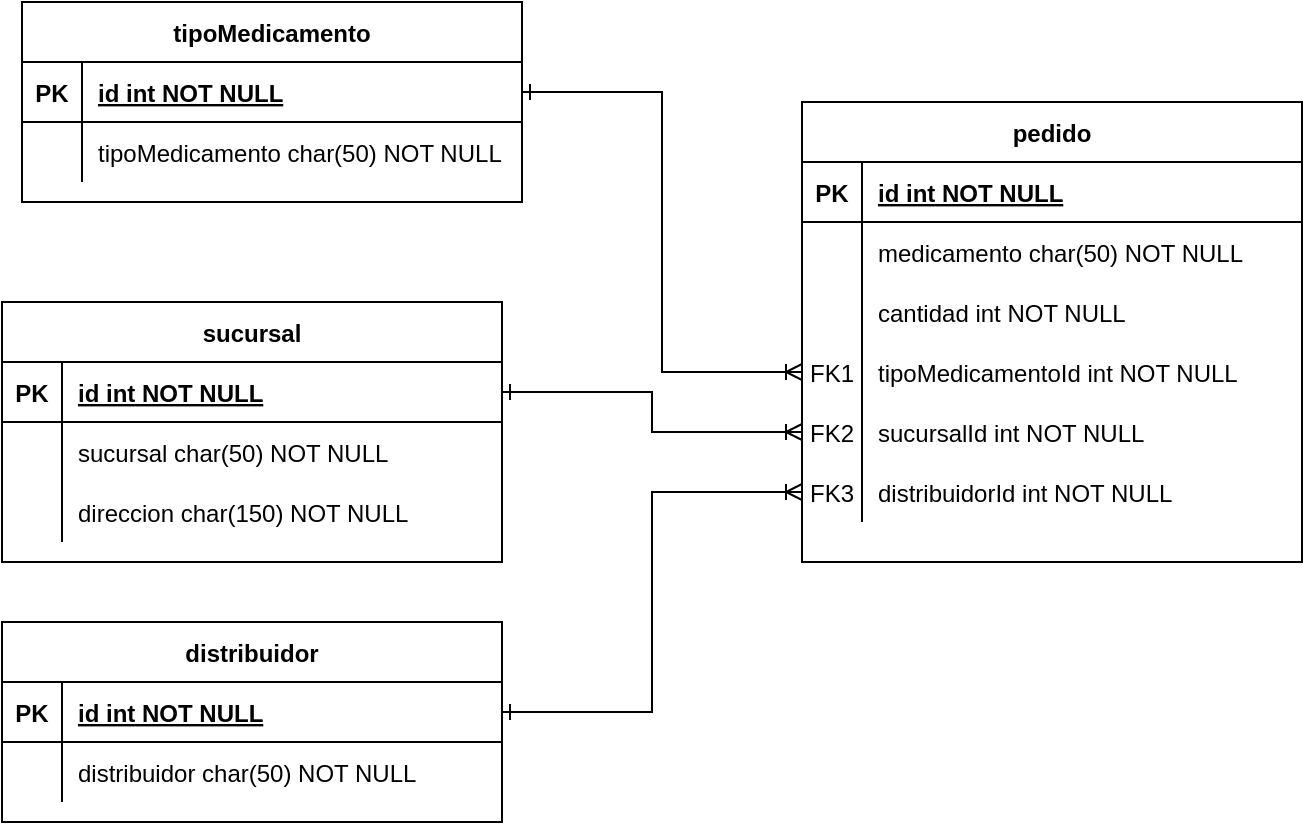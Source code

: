 <mxfile version="24.7.8">
  <diagram id="R2lEEEUBdFMjLlhIrx00" name="Page-1">
    <mxGraphModel dx="880" dy="788" grid="1" gridSize="10" guides="1" tooltips="1" connect="1" arrows="1" fold="1" page="1" pageScale="1" pageWidth="850" pageHeight="1100" math="0" shadow="0" extFonts="Permanent Marker^https://fonts.googleapis.com/css?family=Permanent+Marker">
      <root>
        <mxCell id="0" />
        <mxCell id="1" parent="0" />
        <mxCell id="s-XnbMuJp0DQDZAkzYUx-1" value="tipoMedicamento" style="shape=table;startSize=30;container=1;collapsible=1;childLayout=tableLayout;fixedRows=1;rowLines=0;fontStyle=1;align=center;resizeLast=1;" vertex="1" parent="1">
          <mxGeometry x="80" y="400" width="250" height="100" as="geometry" />
        </mxCell>
        <mxCell id="s-XnbMuJp0DQDZAkzYUx-2" value="" style="shape=partialRectangle;collapsible=0;dropTarget=0;pointerEvents=0;fillColor=none;points=[[0,0.5],[1,0.5]];portConstraint=eastwest;top=0;left=0;right=0;bottom=1;" vertex="1" parent="s-XnbMuJp0DQDZAkzYUx-1">
          <mxGeometry y="30" width="250" height="30" as="geometry" />
        </mxCell>
        <mxCell id="s-XnbMuJp0DQDZAkzYUx-3" value="PK" style="shape=partialRectangle;overflow=hidden;connectable=0;fillColor=none;top=0;left=0;bottom=0;right=0;fontStyle=1;" vertex="1" parent="s-XnbMuJp0DQDZAkzYUx-2">
          <mxGeometry width="30" height="30" as="geometry">
            <mxRectangle width="30" height="30" as="alternateBounds" />
          </mxGeometry>
        </mxCell>
        <mxCell id="s-XnbMuJp0DQDZAkzYUx-4" value="id int NOT NULL " style="shape=partialRectangle;overflow=hidden;connectable=0;fillColor=none;top=0;left=0;bottom=0;right=0;align=left;spacingLeft=6;fontStyle=5;" vertex="1" parent="s-XnbMuJp0DQDZAkzYUx-2">
          <mxGeometry x="30" width="220" height="30" as="geometry">
            <mxRectangle width="220" height="30" as="alternateBounds" />
          </mxGeometry>
        </mxCell>
        <mxCell id="s-XnbMuJp0DQDZAkzYUx-5" value="" style="shape=partialRectangle;collapsible=0;dropTarget=0;pointerEvents=0;fillColor=none;points=[[0,0.5],[1,0.5]];portConstraint=eastwest;top=0;left=0;right=0;bottom=0;" vertex="1" parent="s-XnbMuJp0DQDZAkzYUx-1">
          <mxGeometry y="60" width="250" height="30" as="geometry" />
        </mxCell>
        <mxCell id="s-XnbMuJp0DQDZAkzYUx-6" value="" style="shape=partialRectangle;overflow=hidden;connectable=0;fillColor=none;top=0;left=0;bottom=0;right=0;" vertex="1" parent="s-XnbMuJp0DQDZAkzYUx-5">
          <mxGeometry width="30" height="30" as="geometry">
            <mxRectangle width="30" height="30" as="alternateBounds" />
          </mxGeometry>
        </mxCell>
        <mxCell id="s-XnbMuJp0DQDZAkzYUx-7" value="tipoMedicamento char(50) NOT NULL" style="shape=partialRectangle;overflow=hidden;connectable=0;fillColor=none;top=0;left=0;bottom=0;right=0;align=left;spacingLeft=6;" vertex="1" parent="s-XnbMuJp0DQDZAkzYUx-5">
          <mxGeometry x="30" width="220" height="30" as="geometry">
            <mxRectangle width="220" height="30" as="alternateBounds" />
          </mxGeometry>
        </mxCell>
        <mxCell id="s-XnbMuJp0DQDZAkzYUx-8" value="distribuidor" style="shape=table;startSize=30;container=1;collapsible=1;childLayout=tableLayout;fixedRows=1;rowLines=0;fontStyle=1;align=center;resizeLast=1;" vertex="1" parent="1">
          <mxGeometry x="70" y="710" width="250" height="100" as="geometry" />
        </mxCell>
        <mxCell id="s-XnbMuJp0DQDZAkzYUx-9" value="" style="shape=partialRectangle;collapsible=0;dropTarget=0;pointerEvents=0;fillColor=none;points=[[0,0.5],[1,0.5]];portConstraint=eastwest;top=0;left=0;right=0;bottom=1;" vertex="1" parent="s-XnbMuJp0DQDZAkzYUx-8">
          <mxGeometry y="30" width="250" height="30" as="geometry" />
        </mxCell>
        <mxCell id="s-XnbMuJp0DQDZAkzYUx-10" value="PK" style="shape=partialRectangle;overflow=hidden;connectable=0;fillColor=none;top=0;left=0;bottom=0;right=0;fontStyle=1;" vertex="1" parent="s-XnbMuJp0DQDZAkzYUx-9">
          <mxGeometry width="30" height="30" as="geometry">
            <mxRectangle width="30" height="30" as="alternateBounds" />
          </mxGeometry>
        </mxCell>
        <mxCell id="s-XnbMuJp0DQDZAkzYUx-11" value="id int NOT NULL " style="shape=partialRectangle;overflow=hidden;connectable=0;fillColor=none;top=0;left=0;bottom=0;right=0;align=left;spacingLeft=6;fontStyle=5;" vertex="1" parent="s-XnbMuJp0DQDZAkzYUx-9">
          <mxGeometry x="30" width="220" height="30" as="geometry">
            <mxRectangle width="220" height="30" as="alternateBounds" />
          </mxGeometry>
        </mxCell>
        <mxCell id="s-XnbMuJp0DQDZAkzYUx-12" value="" style="shape=partialRectangle;collapsible=0;dropTarget=0;pointerEvents=0;fillColor=none;points=[[0,0.5],[1,0.5]];portConstraint=eastwest;top=0;left=0;right=0;bottom=0;" vertex="1" parent="s-XnbMuJp0DQDZAkzYUx-8">
          <mxGeometry y="60" width="250" height="30" as="geometry" />
        </mxCell>
        <mxCell id="s-XnbMuJp0DQDZAkzYUx-13" value="" style="shape=partialRectangle;overflow=hidden;connectable=0;fillColor=none;top=0;left=0;bottom=0;right=0;" vertex="1" parent="s-XnbMuJp0DQDZAkzYUx-12">
          <mxGeometry width="30" height="30" as="geometry">
            <mxRectangle width="30" height="30" as="alternateBounds" />
          </mxGeometry>
        </mxCell>
        <mxCell id="s-XnbMuJp0DQDZAkzYUx-14" value="distribuidor char(50) NOT NULL" style="shape=partialRectangle;overflow=hidden;connectable=0;fillColor=none;top=0;left=0;bottom=0;right=0;align=left;spacingLeft=6;" vertex="1" parent="s-XnbMuJp0DQDZAkzYUx-12">
          <mxGeometry x="30" width="220" height="30" as="geometry">
            <mxRectangle width="220" height="30" as="alternateBounds" />
          </mxGeometry>
        </mxCell>
        <mxCell id="s-XnbMuJp0DQDZAkzYUx-15" value="sucursal" style="shape=table;startSize=30;container=1;collapsible=1;childLayout=tableLayout;fixedRows=1;rowLines=0;fontStyle=1;align=center;resizeLast=1;" vertex="1" parent="1">
          <mxGeometry x="70" y="550" width="250" height="130" as="geometry" />
        </mxCell>
        <mxCell id="s-XnbMuJp0DQDZAkzYUx-16" value="" style="shape=partialRectangle;collapsible=0;dropTarget=0;pointerEvents=0;fillColor=none;points=[[0,0.5],[1,0.5]];portConstraint=eastwest;top=0;left=0;right=0;bottom=1;" vertex="1" parent="s-XnbMuJp0DQDZAkzYUx-15">
          <mxGeometry y="30" width="250" height="30" as="geometry" />
        </mxCell>
        <mxCell id="s-XnbMuJp0DQDZAkzYUx-17" value="PK" style="shape=partialRectangle;overflow=hidden;connectable=0;fillColor=none;top=0;left=0;bottom=0;right=0;fontStyle=1;" vertex="1" parent="s-XnbMuJp0DQDZAkzYUx-16">
          <mxGeometry width="30" height="30" as="geometry">
            <mxRectangle width="30" height="30" as="alternateBounds" />
          </mxGeometry>
        </mxCell>
        <mxCell id="s-XnbMuJp0DQDZAkzYUx-18" value="id int NOT NULL " style="shape=partialRectangle;overflow=hidden;connectable=0;fillColor=none;top=0;left=0;bottom=0;right=0;align=left;spacingLeft=6;fontStyle=5;" vertex="1" parent="s-XnbMuJp0DQDZAkzYUx-16">
          <mxGeometry x="30" width="220" height="30" as="geometry">
            <mxRectangle width="220" height="30" as="alternateBounds" />
          </mxGeometry>
        </mxCell>
        <mxCell id="s-XnbMuJp0DQDZAkzYUx-19" value="" style="shape=partialRectangle;collapsible=0;dropTarget=0;pointerEvents=0;fillColor=none;points=[[0,0.5],[1,0.5]];portConstraint=eastwest;top=0;left=0;right=0;bottom=0;" vertex="1" parent="s-XnbMuJp0DQDZAkzYUx-15">
          <mxGeometry y="60" width="250" height="30" as="geometry" />
        </mxCell>
        <mxCell id="s-XnbMuJp0DQDZAkzYUx-20" value="" style="shape=partialRectangle;overflow=hidden;connectable=0;fillColor=none;top=0;left=0;bottom=0;right=0;" vertex="1" parent="s-XnbMuJp0DQDZAkzYUx-19">
          <mxGeometry width="30" height="30" as="geometry">
            <mxRectangle width="30" height="30" as="alternateBounds" />
          </mxGeometry>
        </mxCell>
        <mxCell id="s-XnbMuJp0DQDZAkzYUx-21" value="sucursal char(50) NOT NULL" style="shape=partialRectangle;overflow=hidden;connectable=0;fillColor=none;top=0;left=0;bottom=0;right=0;align=left;spacingLeft=6;" vertex="1" parent="s-XnbMuJp0DQDZAkzYUx-19">
          <mxGeometry x="30" width="220" height="30" as="geometry">
            <mxRectangle width="220" height="30" as="alternateBounds" />
          </mxGeometry>
        </mxCell>
        <mxCell id="s-XnbMuJp0DQDZAkzYUx-69" value="" style="shape=partialRectangle;collapsible=0;dropTarget=0;pointerEvents=0;fillColor=none;points=[[0,0.5],[1,0.5]];portConstraint=eastwest;top=0;left=0;right=0;bottom=0;" vertex="1" parent="s-XnbMuJp0DQDZAkzYUx-15">
          <mxGeometry y="90" width="250" height="30" as="geometry" />
        </mxCell>
        <mxCell id="s-XnbMuJp0DQDZAkzYUx-70" value="" style="shape=partialRectangle;overflow=hidden;connectable=0;fillColor=none;top=0;left=0;bottom=0;right=0;" vertex="1" parent="s-XnbMuJp0DQDZAkzYUx-69">
          <mxGeometry width="30" height="30" as="geometry">
            <mxRectangle width="30" height="30" as="alternateBounds" />
          </mxGeometry>
        </mxCell>
        <mxCell id="s-XnbMuJp0DQDZAkzYUx-71" value="direccion char(150) NOT NULL" style="shape=partialRectangle;overflow=hidden;connectable=0;fillColor=none;top=0;left=0;bottom=0;right=0;align=left;spacingLeft=6;" vertex="1" parent="s-XnbMuJp0DQDZAkzYUx-69">
          <mxGeometry x="30" width="220" height="30" as="geometry">
            <mxRectangle width="220" height="30" as="alternateBounds" />
          </mxGeometry>
        </mxCell>
        <mxCell id="s-XnbMuJp0DQDZAkzYUx-22" value="pedido" style="shape=table;startSize=30;container=1;collapsible=1;childLayout=tableLayout;fixedRows=1;rowLines=0;fontStyle=1;align=center;resizeLast=1;" vertex="1" parent="1">
          <mxGeometry x="470" y="450" width="250" height="230" as="geometry" />
        </mxCell>
        <mxCell id="s-XnbMuJp0DQDZAkzYUx-23" value="" style="shape=partialRectangle;collapsible=0;dropTarget=0;pointerEvents=0;fillColor=none;points=[[0,0.5],[1,0.5]];portConstraint=eastwest;top=0;left=0;right=0;bottom=1;" vertex="1" parent="s-XnbMuJp0DQDZAkzYUx-22">
          <mxGeometry y="30" width="250" height="30" as="geometry" />
        </mxCell>
        <mxCell id="s-XnbMuJp0DQDZAkzYUx-24" value="PK" style="shape=partialRectangle;overflow=hidden;connectable=0;fillColor=none;top=0;left=0;bottom=0;right=0;fontStyle=1;" vertex="1" parent="s-XnbMuJp0DQDZAkzYUx-23">
          <mxGeometry width="30" height="30" as="geometry">
            <mxRectangle width="30" height="30" as="alternateBounds" />
          </mxGeometry>
        </mxCell>
        <mxCell id="s-XnbMuJp0DQDZAkzYUx-25" value="id int NOT NULL " style="shape=partialRectangle;overflow=hidden;connectable=0;fillColor=none;top=0;left=0;bottom=0;right=0;align=left;spacingLeft=6;fontStyle=5;" vertex="1" parent="s-XnbMuJp0DQDZAkzYUx-23">
          <mxGeometry x="30" width="220" height="30" as="geometry">
            <mxRectangle width="220" height="30" as="alternateBounds" />
          </mxGeometry>
        </mxCell>
        <mxCell id="s-XnbMuJp0DQDZAkzYUx-26" value="" style="shape=partialRectangle;collapsible=0;dropTarget=0;pointerEvents=0;fillColor=none;points=[[0,0.5],[1,0.5]];portConstraint=eastwest;top=0;left=0;right=0;bottom=0;" vertex="1" parent="s-XnbMuJp0DQDZAkzYUx-22">
          <mxGeometry y="60" width="250" height="30" as="geometry" />
        </mxCell>
        <mxCell id="s-XnbMuJp0DQDZAkzYUx-27" value="" style="shape=partialRectangle;overflow=hidden;connectable=0;fillColor=none;top=0;left=0;bottom=0;right=0;" vertex="1" parent="s-XnbMuJp0DQDZAkzYUx-26">
          <mxGeometry width="30" height="30" as="geometry">
            <mxRectangle width="30" height="30" as="alternateBounds" />
          </mxGeometry>
        </mxCell>
        <mxCell id="s-XnbMuJp0DQDZAkzYUx-28" value="medicamento char(50) NOT NULL" style="shape=partialRectangle;overflow=hidden;connectable=0;fillColor=none;top=0;left=0;bottom=0;right=0;align=left;spacingLeft=6;" vertex="1" parent="s-XnbMuJp0DQDZAkzYUx-26">
          <mxGeometry x="30" width="220" height="30" as="geometry">
            <mxRectangle width="220" height="30" as="alternateBounds" />
          </mxGeometry>
        </mxCell>
        <mxCell id="s-XnbMuJp0DQDZAkzYUx-45" value="" style="shape=partialRectangle;collapsible=0;dropTarget=0;pointerEvents=0;fillColor=none;points=[[0,0.5],[1,0.5]];portConstraint=eastwest;top=0;left=0;right=0;bottom=0;" vertex="1" parent="s-XnbMuJp0DQDZAkzYUx-22">
          <mxGeometry y="90" width="250" height="30" as="geometry" />
        </mxCell>
        <mxCell id="s-XnbMuJp0DQDZAkzYUx-46" value="" style="shape=partialRectangle;overflow=hidden;connectable=0;fillColor=none;top=0;left=0;bottom=0;right=0;" vertex="1" parent="s-XnbMuJp0DQDZAkzYUx-45">
          <mxGeometry width="30" height="30" as="geometry">
            <mxRectangle width="30" height="30" as="alternateBounds" />
          </mxGeometry>
        </mxCell>
        <mxCell id="s-XnbMuJp0DQDZAkzYUx-47" value="cantidad int NOT NULL" style="shape=partialRectangle;overflow=hidden;connectable=0;fillColor=none;top=0;left=0;bottom=0;right=0;align=left;spacingLeft=6;" vertex="1" parent="s-XnbMuJp0DQDZAkzYUx-45">
          <mxGeometry x="30" width="220" height="30" as="geometry">
            <mxRectangle width="220" height="30" as="alternateBounds" />
          </mxGeometry>
        </mxCell>
        <mxCell id="s-XnbMuJp0DQDZAkzYUx-48" value="" style="shape=partialRectangle;collapsible=0;dropTarget=0;pointerEvents=0;fillColor=none;points=[[0,0.5],[1,0.5]];portConstraint=eastwest;top=0;left=0;right=0;bottom=0;" vertex="1" parent="s-XnbMuJp0DQDZAkzYUx-22">
          <mxGeometry y="120" width="250" height="30" as="geometry" />
        </mxCell>
        <mxCell id="s-XnbMuJp0DQDZAkzYUx-49" value="FK1" style="shape=partialRectangle;overflow=hidden;connectable=0;fillColor=none;top=0;left=0;bottom=0;right=0;" vertex="1" parent="s-XnbMuJp0DQDZAkzYUx-48">
          <mxGeometry width="30" height="30" as="geometry">
            <mxRectangle width="30" height="30" as="alternateBounds" />
          </mxGeometry>
        </mxCell>
        <mxCell id="s-XnbMuJp0DQDZAkzYUx-50" value="tipoMedicamentoId int NOT NULL" style="shape=partialRectangle;overflow=hidden;connectable=0;fillColor=none;top=0;left=0;bottom=0;right=0;align=left;spacingLeft=6;" vertex="1" parent="s-XnbMuJp0DQDZAkzYUx-48">
          <mxGeometry x="30" width="220" height="30" as="geometry">
            <mxRectangle width="220" height="30" as="alternateBounds" />
          </mxGeometry>
        </mxCell>
        <mxCell id="s-XnbMuJp0DQDZAkzYUx-60" value="" style="shape=partialRectangle;collapsible=0;dropTarget=0;pointerEvents=0;fillColor=none;points=[[0,0.5],[1,0.5]];portConstraint=eastwest;top=0;left=0;right=0;bottom=0;" vertex="1" parent="s-XnbMuJp0DQDZAkzYUx-22">
          <mxGeometry y="150" width="250" height="30" as="geometry" />
        </mxCell>
        <mxCell id="s-XnbMuJp0DQDZAkzYUx-61" value="FK2" style="shape=partialRectangle;overflow=hidden;connectable=0;fillColor=none;top=0;left=0;bottom=0;right=0;" vertex="1" parent="s-XnbMuJp0DQDZAkzYUx-60">
          <mxGeometry width="30" height="30" as="geometry">
            <mxRectangle width="30" height="30" as="alternateBounds" />
          </mxGeometry>
        </mxCell>
        <mxCell id="s-XnbMuJp0DQDZAkzYUx-62" value="sucursalId int NOT NULL" style="shape=partialRectangle;overflow=hidden;connectable=0;fillColor=none;top=0;left=0;bottom=0;right=0;align=left;spacingLeft=6;" vertex="1" parent="s-XnbMuJp0DQDZAkzYUx-60">
          <mxGeometry x="30" width="220" height="30" as="geometry">
            <mxRectangle width="220" height="30" as="alternateBounds" />
          </mxGeometry>
        </mxCell>
        <mxCell id="s-XnbMuJp0DQDZAkzYUx-63" value="" style="shape=partialRectangle;collapsible=0;dropTarget=0;pointerEvents=0;fillColor=none;points=[[0,0.5],[1,0.5]];portConstraint=eastwest;top=0;left=0;right=0;bottom=0;" vertex="1" parent="s-XnbMuJp0DQDZAkzYUx-22">
          <mxGeometry y="180" width="250" height="30" as="geometry" />
        </mxCell>
        <mxCell id="s-XnbMuJp0DQDZAkzYUx-64" value="FK3" style="shape=partialRectangle;overflow=hidden;connectable=0;fillColor=none;top=0;left=0;bottom=0;right=0;" vertex="1" parent="s-XnbMuJp0DQDZAkzYUx-63">
          <mxGeometry width="30" height="30" as="geometry">
            <mxRectangle width="30" height="30" as="alternateBounds" />
          </mxGeometry>
        </mxCell>
        <mxCell id="s-XnbMuJp0DQDZAkzYUx-65" value="distribuidorId int NOT NULL" style="shape=partialRectangle;overflow=hidden;connectable=0;fillColor=none;top=0;left=0;bottom=0;right=0;align=left;spacingLeft=6;" vertex="1" parent="s-XnbMuJp0DQDZAkzYUx-63">
          <mxGeometry x="30" width="220" height="30" as="geometry">
            <mxRectangle width="220" height="30" as="alternateBounds" />
          </mxGeometry>
        </mxCell>
        <mxCell id="s-XnbMuJp0DQDZAkzYUx-66" style="edgeStyle=orthogonalEdgeStyle;rounded=0;orthogonalLoop=1;jettySize=auto;html=1;entryX=0;entryY=0.5;entryDx=0;entryDy=0;endArrow=ERoneToMany;endFill=0;startArrow=ERone;startFill=0;exitX=1;exitY=0.5;exitDx=0;exitDy=0;" edge="1" parent="1" source="s-XnbMuJp0DQDZAkzYUx-2" target="s-XnbMuJp0DQDZAkzYUx-48">
          <mxGeometry relative="1" as="geometry" />
        </mxCell>
        <mxCell id="s-XnbMuJp0DQDZAkzYUx-67" style="edgeStyle=orthogonalEdgeStyle;rounded=0;orthogonalLoop=1;jettySize=auto;html=1;entryX=0;entryY=0.5;entryDx=0;entryDy=0;endArrow=ERoneToMany;endFill=0;startArrow=ERone;startFill=0;" edge="1" parent="1" source="s-XnbMuJp0DQDZAkzYUx-16" target="s-XnbMuJp0DQDZAkzYUx-60">
          <mxGeometry relative="1" as="geometry" />
        </mxCell>
        <mxCell id="s-XnbMuJp0DQDZAkzYUx-68" style="edgeStyle=orthogonalEdgeStyle;rounded=0;orthogonalLoop=1;jettySize=auto;html=1;endArrow=ERoneToMany;endFill=0;startArrow=ERone;startFill=0;" edge="1" parent="1" source="s-XnbMuJp0DQDZAkzYUx-9" target="s-XnbMuJp0DQDZAkzYUx-63">
          <mxGeometry relative="1" as="geometry" />
        </mxCell>
      </root>
    </mxGraphModel>
  </diagram>
</mxfile>
